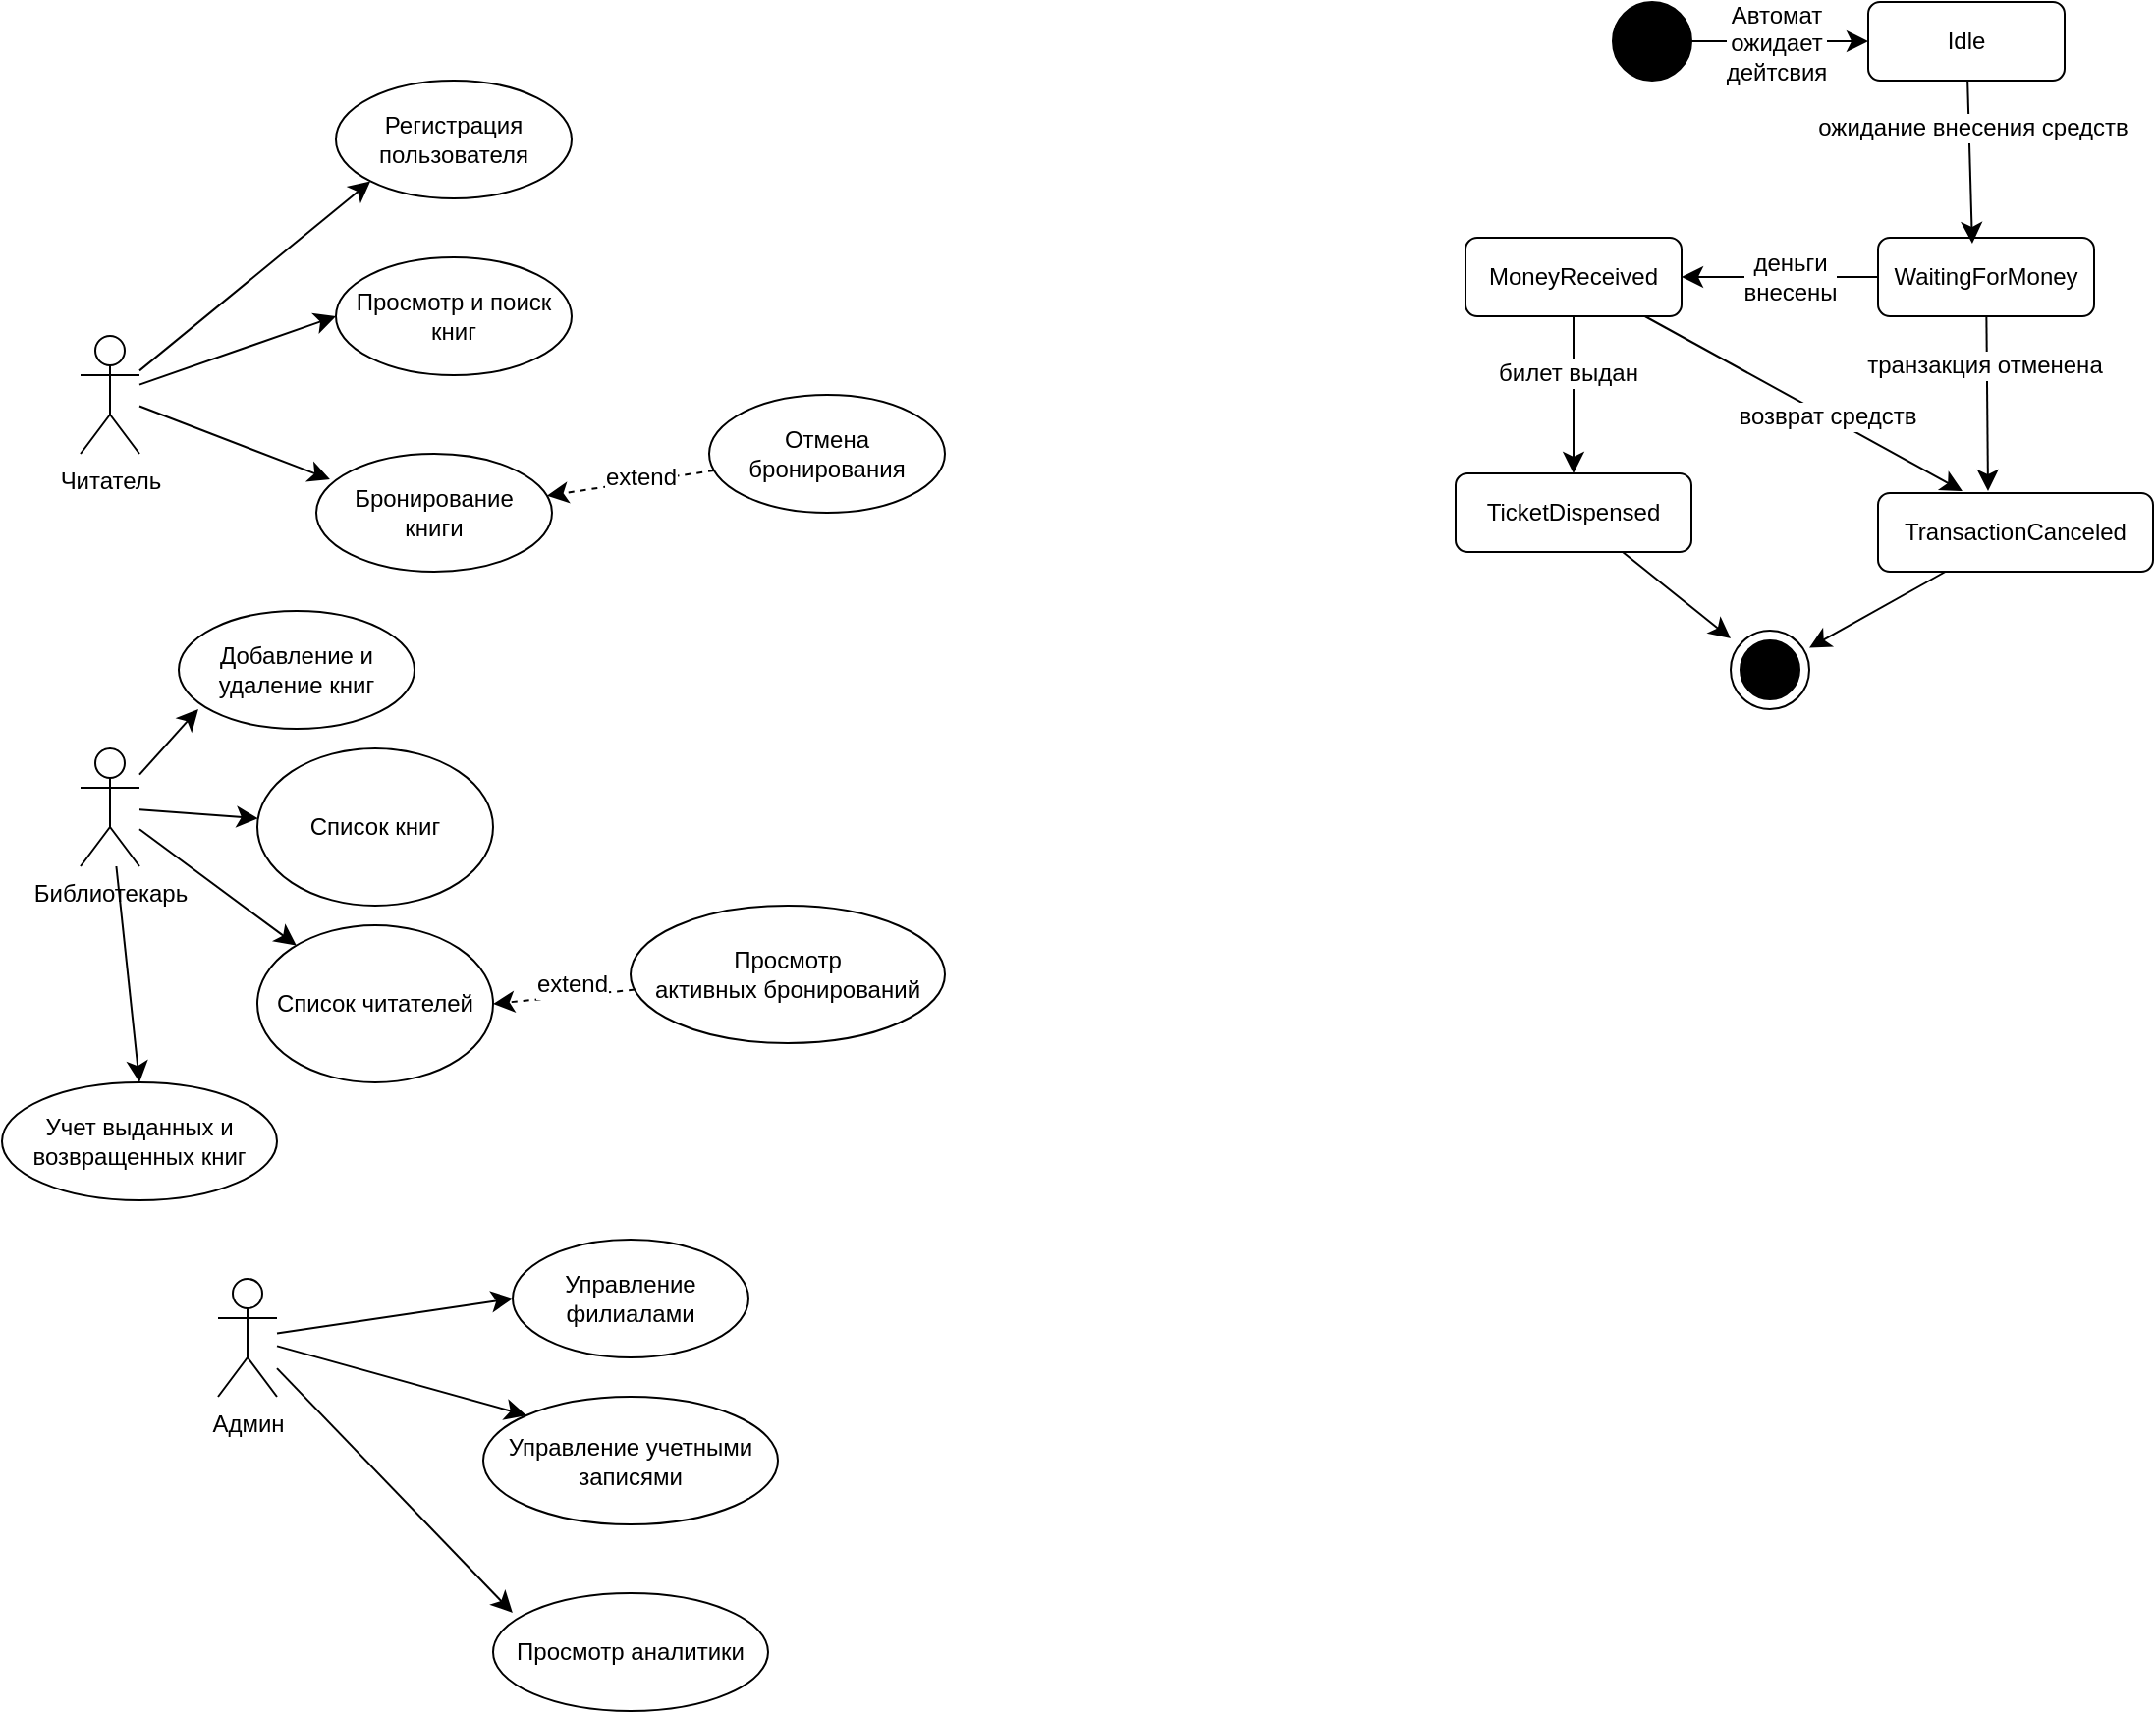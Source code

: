 <mxfile version="24.9.2">
  <diagram name="Страница — 1" id="04L0NcoYOIr7Iho5r7k9">
    <mxGraphModel dx="712" dy="1956" grid="1" gridSize="10" guides="1" tooltips="1" connect="1" arrows="1" fold="1" page="1" pageScale="1" pageWidth="827" pageHeight="1169" math="0" shadow="0">
      <root>
        <mxCell id="0" />
        <mxCell id="1" parent="0" />
        <mxCell id="0wUVabz4Noaz_FoJTO7X-48" style="edgeStyle=none;curved=1;rounded=0;orthogonalLoop=1;jettySize=auto;html=1;fontSize=12;startSize=8;endSize=8;" edge="1" parent="1" source="0wUVabz4Noaz_FoJTO7X-22" target="0wUVabz4Noaz_FoJTO7X-47">
          <mxGeometry relative="1" as="geometry" />
        </mxCell>
        <mxCell id="0wUVabz4Noaz_FoJTO7X-53" style="edgeStyle=none;curved=1;rounded=0;orthogonalLoop=1;jettySize=auto;html=1;fontSize=12;startSize=8;endSize=8;" edge="1" parent="1" source="0wUVabz4Noaz_FoJTO7X-22" target="0wUVabz4Noaz_FoJTO7X-52">
          <mxGeometry relative="1" as="geometry" />
        </mxCell>
        <mxCell id="0wUVabz4Noaz_FoJTO7X-60" style="edgeStyle=none;curved=1;rounded=0;orthogonalLoop=1;jettySize=auto;html=1;entryX=0.5;entryY=0;entryDx=0;entryDy=0;fontSize=12;startSize=8;endSize=8;" edge="1" parent="1" source="0wUVabz4Noaz_FoJTO7X-22" target="0wUVabz4Noaz_FoJTO7X-34">
          <mxGeometry relative="1" as="geometry" />
        </mxCell>
        <mxCell id="0wUVabz4Noaz_FoJTO7X-22" value="Библиотекарь" style="shape=umlActor;verticalLabelPosition=bottom;verticalAlign=top;html=1;outlineConnect=0;" vertex="1" parent="1">
          <mxGeometry x="150" y="290" width="30" height="60" as="geometry" />
        </mxCell>
        <mxCell id="0wUVabz4Noaz_FoJTO7X-54" style="edgeStyle=none;curved=1;rounded=0;orthogonalLoop=1;jettySize=auto;html=1;entryX=0;entryY=0.5;entryDx=0;entryDy=0;fontSize=12;startSize=8;endSize=8;" edge="1" parent="1" source="0wUVabz4Noaz_FoJTO7X-23" target="0wUVabz4Noaz_FoJTO7X-35">
          <mxGeometry relative="1" as="geometry" />
        </mxCell>
        <mxCell id="0wUVabz4Noaz_FoJTO7X-55" style="edgeStyle=none;curved=1;rounded=0;orthogonalLoop=1;jettySize=auto;html=1;entryX=0;entryY=0;entryDx=0;entryDy=0;fontSize=12;startSize=8;endSize=8;" edge="1" parent="1" source="0wUVabz4Noaz_FoJTO7X-23" target="0wUVabz4Noaz_FoJTO7X-36">
          <mxGeometry relative="1" as="geometry" />
        </mxCell>
        <mxCell id="0wUVabz4Noaz_FoJTO7X-23" value="Админ" style="shape=umlActor;verticalLabelPosition=bottom;verticalAlign=top;html=1;outlineConnect=0;" vertex="1" parent="1">
          <mxGeometry x="220" y="560" width="30" height="60" as="geometry" />
        </mxCell>
        <mxCell id="0wUVabz4Noaz_FoJTO7X-38" style="edgeStyle=none;curved=1;rounded=0;orthogonalLoop=1;jettySize=auto;html=1;entryX=0;entryY=0.5;entryDx=0;entryDy=0;fontSize=12;startSize=8;endSize=8;" edge="1" parent="1" source="0wUVabz4Noaz_FoJTO7X-24" target="0wUVabz4Noaz_FoJTO7X-30">
          <mxGeometry relative="1" as="geometry" />
        </mxCell>
        <mxCell id="0wUVabz4Noaz_FoJTO7X-58" style="edgeStyle=none;curved=1;rounded=0;orthogonalLoop=1;jettySize=auto;html=1;entryX=0;entryY=1;entryDx=0;entryDy=0;fontSize=12;startSize=8;endSize=8;" edge="1" parent="1" source="0wUVabz4Noaz_FoJTO7X-24" target="0wUVabz4Noaz_FoJTO7X-29">
          <mxGeometry relative="1" as="geometry" />
        </mxCell>
        <mxCell id="0wUVabz4Noaz_FoJTO7X-24" value="Читатель" style="shape=umlActor;verticalLabelPosition=bottom;verticalAlign=top;html=1;outlineConnect=0;" vertex="1" parent="1">
          <mxGeometry x="150" y="80" width="30" height="60" as="geometry" />
        </mxCell>
        <mxCell id="0wUVabz4Noaz_FoJTO7X-29" value="Регистрация пользователя" style="ellipse;whiteSpace=wrap;html=1;" vertex="1" parent="1">
          <mxGeometry x="280" y="-50" width="120" height="60" as="geometry" />
        </mxCell>
        <mxCell id="0wUVabz4Noaz_FoJTO7X-30" value="Просмотр и поиск книг" style="ellipse;whiteSpace=wrap;html=1;" vertex="1" parent="1">
          <mxGeometry x="280" y="40" width="120" height="60" as="geometry" />
        </mxCell>
        <mxCell id="0wUVabz4Noaz_FoJTO7X-31" value="Бронирование&lt;div&gt;книги&lt;/div&gt;" style="ellipse;whiteSpace=wrap;html=1;" vertex="1" parent="1">
          <mxGeometry x="270" y="140" width="120" height="60" as="geometry" />
        </mxCell>
        <mxCell id="0wUVabz4Noaz_FoJTO7X-62" style="edgeStyle=none;curved=1;rounded=0;orthogonalLoop=1;jettySize=auto;html=1;fontSize=12;startSize=8;endSize=8;dashed=1;" edge="1" parent="1" source="0wUVabz4Noaz_FoJTO7X-32" target="0wUVabz4Noaz_FoJTO7X-31">
          <mxGeometry relative="1" as="geometry" />
        </mxCell>
        <mxCell id="0wUVabz4Noaz_FoJTO7X-63" value="extend" style="edgeLabel;html=1;align=center;verticalAlign=middle;resizable=0;points=[];fontSize=12;" vertex="1" connectable="0" parent="0wUVabz4Noaz_FoJTO7X-62">
          <mxGeometry x="-0.114" y="-1" relative="1" as="geometry">
            <mxPoint y="-1" as="offset" />
          </mxGeometry>
        </mxCell>
        <mxCell id="0wUVabz4Noaz_FoJTO7X-32" value="Отмена бронирования" style="ellipse;whiteSpace=wrap;html=1;" vertex="1" parent="1">
          <mxGeometry x="470" y="110" width="120" height="60" as="geometry" />
        </mxCell>
        <mxCell id="0wUVabz4Noaz_FoJTO7X-33" value="Добавление и удаление книг" style="ellipse;whiteSpace=wrap;html=1;" vertex="1" parent="1">
          <mxGeometry x="200" y="220" width="120" height="60" as="geometry" />
        </mxCell>
        <mxCell id="0wUVabz4Noaz_FoJTO7X-34" value="&lt;p data-pm-slice=&quot;0 0 []&quot;&gt;Учет выданных и возвращенных книг&lt;/p&gt;" style="ellipse;whiteSpace=wrap;html=1;" vertex="1" parent="1">
          <mxGeometry x="110" y="460" width="140" height="60" as="geometry" />
        </mxCell>
        <mxCell id="0wUVabz4Noaz_FoJTO7X-35" value="&lt;p data-pm-slice=&quot;0 0 []&quot;&gt;Управление филиалами&lt;/p&gt;" style="ellipse;whiteSpace=wrap;html=1;" vertex="1" parent="1">
          <mxGeometry x="370" y="540" width="120" height="60" as="geometry" />
        </mxCell>
        <mxCell id="0wUVabz4Noaz_FoJTO7X-36" value="&lt;p data-pm-slice=&quot;0 0 []&quot;&gt;Управление учетными записями&lt;/p&gt;" style="ellipse;whiteSpace=wrap;html=1;" vertex="1" parent="1">
          <mxGeometry x="355" y="620" width="150" height="65" as="geometry" />
        </mxCell>
        <mxCell id="0wUVabz4Noaz_FoJTO7X-37" value="&lt;p data-pm-slice=&quot;0 0 []&quot;&gt;Просмотр аналитики&lt;/p&gt;" style="ellipse;whiteSpace=wrap;html=1;" vertex="1" parent="1">
          <mxGeometry x="360" y="720" width="140" height="60" as="geometry" />
        </mxCell>
        <mxCell id="0wUVabz4Noaz_FoJTO7X-39" style="edgeStyle=none;curved=1;rounded=0;orthogonalLoop=1;jettySize=auto;html=1;entryX=0.058;entryY=0.217;entryDx=0;entryDy=0;entryPerimeter=0;fontSize=12;startSize=8;endSize=8;" edge="1" parent="1" source="0wUVabz4Noaz_FoJTO7X-24" target="0wUVabz4Noaz_FoJTO7X-31">
          <mxGeometry relative="1" as="geometry" />
        </mxCell>
        <mxCell id="0wUVabz4Noaz_FoJTO7X-64" style="edgeStyle=none;curved=1;rounded=0;orthogonalLoop=1;jettySize=auto;html=1;entryX=1;entryY=0.5;entryDx=0;entryDy=0;fontSize=12;startSize=8;endSize=8;dashed=1;" edge="1" parent="1" source="0wUVabz4Noaz_FoJTO7X-44" target="0wUVabz4Noaz_FoJTO7X-52">
          <mxGeometry relative="1" as="geometry" />
        </mxCell>
        <mxCell id="0wUVabz4Noaz_FoJTO7X-65" value="extend" style="edgeLabel;html=1;align=center;verticalAlign=middle;resizable=0;points=[];fontSize=12;" vertex="1" connectable="0" parent="0wUVabz4Noaz_FoJTO7X-64">
          <mxGeometry x="0.222" y="-1" relative="1" as="geometry">
            <mxPoint x="12" y="-6" as="offset" />
          </mxGeometry>
        </mxCell>
        <mxCell id="0wUVabz4Noaz_FoJTO7X-44" value="&lt;p data-pm-slice=&quot;0 0 []&quot;&gt;Просмотр активных&amp;nbsp;&lt;span style=&quot;background-color: initial;&quot;&gt;бронирований&lt;/span&gt;&lt;/p&gt;" style="ellipse;whiteSpace=wrap;html=1;" vertex="1" parent="1">
          <mxGeometry x="430" y="370" width="160" height="70" as="geometry" />
        </mxCell>
        <mxCell id="0wUVabz4Noaz_FoJTO7X-47" value="Список книг" style="ellipse;whiteSpace=wrap;html=1;" vertex="1" parent="1">
          <mxGeometry x="240" y="290" width="120" height="80" as="geometry" />
        </mxCell>
        <mxCell id="0wUVabz4Noaz_FoJTO7X-52" value="Список читателей" style="ellipse;whiteSpace=wrap;html=1;" vertex="1" parent="1">
          <mxGeometry x="240" y="380" width="120" height="80" as="geometry" />
        </mxCell>
        <mxCell id="0wUVabz4Noaz_FoJTO7X-56" style="edgeStyle=none;curved=1;rounded=0;orthogonalLoop=1;jettySize=auto;html=1;entryX=0.071;entryY=0.167;entryDx=0;entryDy=0;entryPerimeter=0;fontSize=12;startSize=8;endSize=8;" edge="1" parent="1" source="0wUVabz4Noaz_FoJTO7X-23" target="0wUVabz4Noaz_FoJTO7X-37">
          <mxGeometry relative="1" as="geometry" />
        </mxCell>
        <mxCell id="0wUVabz4Noaz_FoJTO7X-59" style="edgeStyle=none;curved=1;rounded=0;orthogonalLoop=1;jettySize=auto;html=1;entryX=0.083;entryY=0.833;entryDx=0;entryDy=0;entryPerimeter=0;fontSize=12;startSize=8;endSize=8;" edge="1" parent="1" source="0wUVabz4Noaz_FoJTO7X-22" target="0wUVabz4Noaz_FoJTO7X-33">
          <mxGeometry relative="1" as="geometry" />
        </mxCell>
        <mxCell id="0wUVabz4Noaz_FoJTO7X-73" style="edgeStyle=none;curved=1;rounded=0;orthogonalLoop=1;jettySize=auto;html=1;entryX=0;entryY=0.5;entryDx=0;entryDy=0;fontSize=12;startSize=8;endSize=8;" edge="1" parent="1" source="0wUVabz4Noaz_FoJTO7X-66" target="0wUVabz4Noaz_FoJTO7X-67">
          <mxGeometry relative="1" as="geometry" />
        </mxCell>
        <mxCell id="0wUVabz4Noaz_FoJTO7X-79" value="Автомат&lt;div&gt;ожидает&lt;/div&gt;&lt;div&gt;дейтсвия&lt;/div&gt;" style="edgeLabel;html=1;align=center;verticalAlign=middle;resizable=0;points=[];fontSize=12;" vertex="1" connectable="0" parent="0wUVabz4Noaz_FoJTO7X-73">
          <mxGeometry x="-0.044" y="-1" relative="1" as="geometry">
            <mxPoint as="offset" />
          </mxGeometry>
        </mxCell>
        <mxCell id="0wUVabz4Noaz_FoJTO7X-66" value="" style="shape=ellipse;html=1;fillColor=strokeColor;fontSize=18;fontColor=#ffffff;" vertex="1" parent="1">
          <mxGeometry x="930" y="-90" width="40" height="40" as="geometry" />
        </mxCell>
        <mxCell id="0wUVabz4Noaz_FoJTO7X-67" value="Idle" style="shape=rect;rounded=1;html=1;whiteSpace=wrap;align=center;" vertex="1" parent="1">
          <mxGeometry x="1060" y="-90" width="100" height="40" as="geometry" />
        </mxCell>
        <mxCell id="0wUVabz4Noaz_FoJTO7X-75" style="edgeStyle=none;curved=1;rounded=0;orthogonalLoop=1;jettySize=auto;html=1;fontSize=12;startSize=8;endSize=8;" edge="1" parent="1" source="0wUVabz4Noaz_FoJTO7X-68" target="0wUVabz4Noaz_FoJTO7X-69">
          <mxGeometry relative="1" as="geometry" />
        </mxCell>
        <mxCell id="0wUVabz4Noaz_FoJTO7X-81" value="деньги&lt;div&gt;внесены&lt;/div&gt;" style="edgeLabel;html=1;align=center;verticalAlign=middle;resizable=0;points=[];fontSize=12;" vertex="1" connectable="0" parent="0wUVabz4Noaz_FoJTO7X-75">
          <mxGeometry x="-0.42" y="-3" relative="1" as="geometry">
            <mxPoint x="-16" y="3" as="offset" />
          </mxGeometry>
        </mxCell>
        <mxCell id="0wUVabz4Noaz_FoJTO7X-76" style="edgeStyle=none;curved=1;rounded=0;orthogonalLoop=1;jettySize=auto;html=1;entryX=0.4;entryY=-0.025;entryDx=0;entryDy=0;fontSize=12;startSize=8;endSize=8;entryPerimeter=0;" edge="1" parent="1" source="0wUVabz4Noaz_FoJTO7X-68" target="0wUVabz4Noaz_FoJTO7X-71">
          <mxGeometry relative="1" as="geometry" />
        </mxCell>
        <mxCell id="0wUVabz4Noaz_FoJTO7X-83" value="транзакция отменена" style="edgeLabel;html=1;align=center;verticalAlign=middle;resizable=0;points=[];fontSize=12;" vertex="1" connectable="0" parent="0wUVabz4Noaz_FoJTO7X-76">
          <mxGeometry x="-0.439" y="-2" relative="1" as="geometry">
            <mxPoint as="offset" />
          </mxGeometry>
        </mxCell>
        <mxCell id="0wUVabz4Noaz_FoJTO7X-68" value="WaitingForMoney" style="shape=rect;rounded=1;html=1;whiteSpace=wrap;align=center;" vertex="1" parent="1">
          <mxGeometry x="1065" y="30" width="110" height="40" as="geometry" />
        </mxCell>
        <mxCell id="0wUVabz4Noaz_FoJTO7X-77" style="edgeStyle=none;curved=1;rounded=0;orthogonalLoop=1;jettySize=auto;html=1;fontSize=12;startSize=8;endSize=8;" edge="1" parent="1" source="0wUVabz4Noaz_FoJTO7X-69" target="0wUVabz4Noaz_FoJTO7X-70">
          <mxGeometry relative="1" as="geometry" />
        </mxCell>
        <mxCell id="0wUVabz4Noaz_FoJTO7X-82" value="билет выдан" style="edgeLabel;html=1;align=center;verticalAlign=middle;resizable=0;points=[];fontSize=12;" vertex="1" connectable="0" parent="0wUVabz4Noaz_FoJTO7X-77">
          <mxGeometry x="-0.275" y="-3" relative="1" as="geometry">
            <mxPoint as="offset" />
          </mxGeometry>
        </mxCell>
        <mxCell id="0wUVabz4Noaz_FoJTO7X-69" value="MoneyReceived" style="shape=rect;rounded=1;html=1;whiteSpace=wrap;align=center;" vertex="1" parent="1">
          <mxGeometry x="855" y="30" width="110" height="40" as="geometry" />
        </mxCell>
        <mxCell id="0wUVabz4Noaz_FoJTO7X-85" style="edgeStyle=none;curved=1;rounded=0;orthogonalLoop=1;jettySize=auto;html=1;fontSize=12;startSize=8;endSize=8;" edge="1" parent="1" source="0wUVabz4Noaz_FoJTO7X-70" target="0wUVabz4Noaz_FoJTO7X-86">
          <mxGeometry relative="1" as="geometry">
            <mxPoint x="990" y="250" as="targetPoint" />
          </mxGeometry>
        </mxCell>
        <mxCell id="0wUVabz4Noaz_FoJTO7X-70" value="TicketDispensed" style="shape=rect;rounded=1;html=1;whiteSpace=wrap;align=center;" vertex="1" parent="1">
          <mxGeometry x="850" y="150" width="120" height="40" as="geometry" />
        </mxCell>
        <mxCell id="0wUVabz4Noaz_FoJTO7X-87" style="edgeStyle=none;curved=1;rounded=0;orthogonalLoop=1;jettySize=auto;html=1;fontSize=12;startSize=8;endSize=8;" edge="1" parent="1" source="0wUVabz4Noaz_FoJTO7X-71" target="0wUVabz4Noaz_FoJTO7X-86">
          <mxGeometry relative="1" as="geometry" />
        </mxCell>
        <mxCell id="0wUVabz4Noaz_FoJTO7X-71" value="TransactionCanceled" style="shape=rect;rounded=1;html=1;whiteSpace=wrap;align=center;" vertex="1" parent="1">
          <mxGeometry x="1065" y="160" width="140" height="40" as="geometry" />
        </mxCell>
        <mxCell id="0wUVabz4Noaz_FoJTO7X-74" style="edgeStyle=none;curved=1;rounded=0;orthogonalLoop=1;jettySize=auto;html=1;entryX=0.436;entryY=0.075;entryDx=0;entryDy=0;entryPerimeter=0;fontSize=12;startSize=8;endSize=8;" edge="1" parent="1" source="0wUVabz4Noaz_FoJTO7X-67" target="0wUVabz4Noaz_FoJTO7X-68">
          <mxGeometry relative="1" as="geometry" />
        </mxCell>
        <mxCell id="0wUVabz4Noaz_FoJTO7X-80" value="ожидание внесения средств" style="edgeLabel;html=1;align=center;verticalAlign=middle;resizable=0;points=[];fontSize=12;" vertex="1" connectable="0" parent="0wUVabz4Noaz_FoJTO7X-74">
          <mxGeometry x="-0.421" y="1" relative="1" as="geometry">
            <mxPoint as="offset" />
          </mxGeometry>
        </mxCell>
        <mxCell id="0wUVabz4Noaz_FoJTO7X-78" style="edgeStyle=none;curved=1;rounded=0;orthogonalLoop=1;jettySize=auto;html=1;entryX=0.307;entryY=-0.025;entryDx=0;entryDy=0;entryPerimeter=0;fontSize=12;startSize=8;endSize=8;" edge="1" parent="1" source="0wUVabz4Noaz_FoJTO7X-69" target="0wUVabz4Noaz_FoJTO7X-71">
          <mxGeometry relative="1" as="geometry" />
        </mxCell>
        <mxCell id="0wUVabz4Noaz_FoJTO7X-84" value="возврат средств" style="edgeLabel;html=1;align=center;verticalAlign=middle;resizable=0;points=[];fontSize=12;" vertex="1" connectable="0" parent="0wUVabz4Noaz_FoJTO7X-78">
          <mxGeometry x="0.156" y="1" relative="1" as="geometry">
            <mxPoint x="-1" as="offset" />
          </mxGeometry>
        </mxCell>
        <mxCell id="0wUVabz4Noaz_FoJTO7X-86" value="" style="shape=mxgraph.sysml.actFinal;html=1;verticalLabelPosition=bottom;labelBackgroundColor=#ffffff;verticalAlign=top;" vertex="1" parent="1">
          <mxGeometry x="990" y="230" width="40" height="40" as="geometry" />
        </mxCell>
      </root>
    </mxGraphModel>
  </diagram>
</mxfile>
